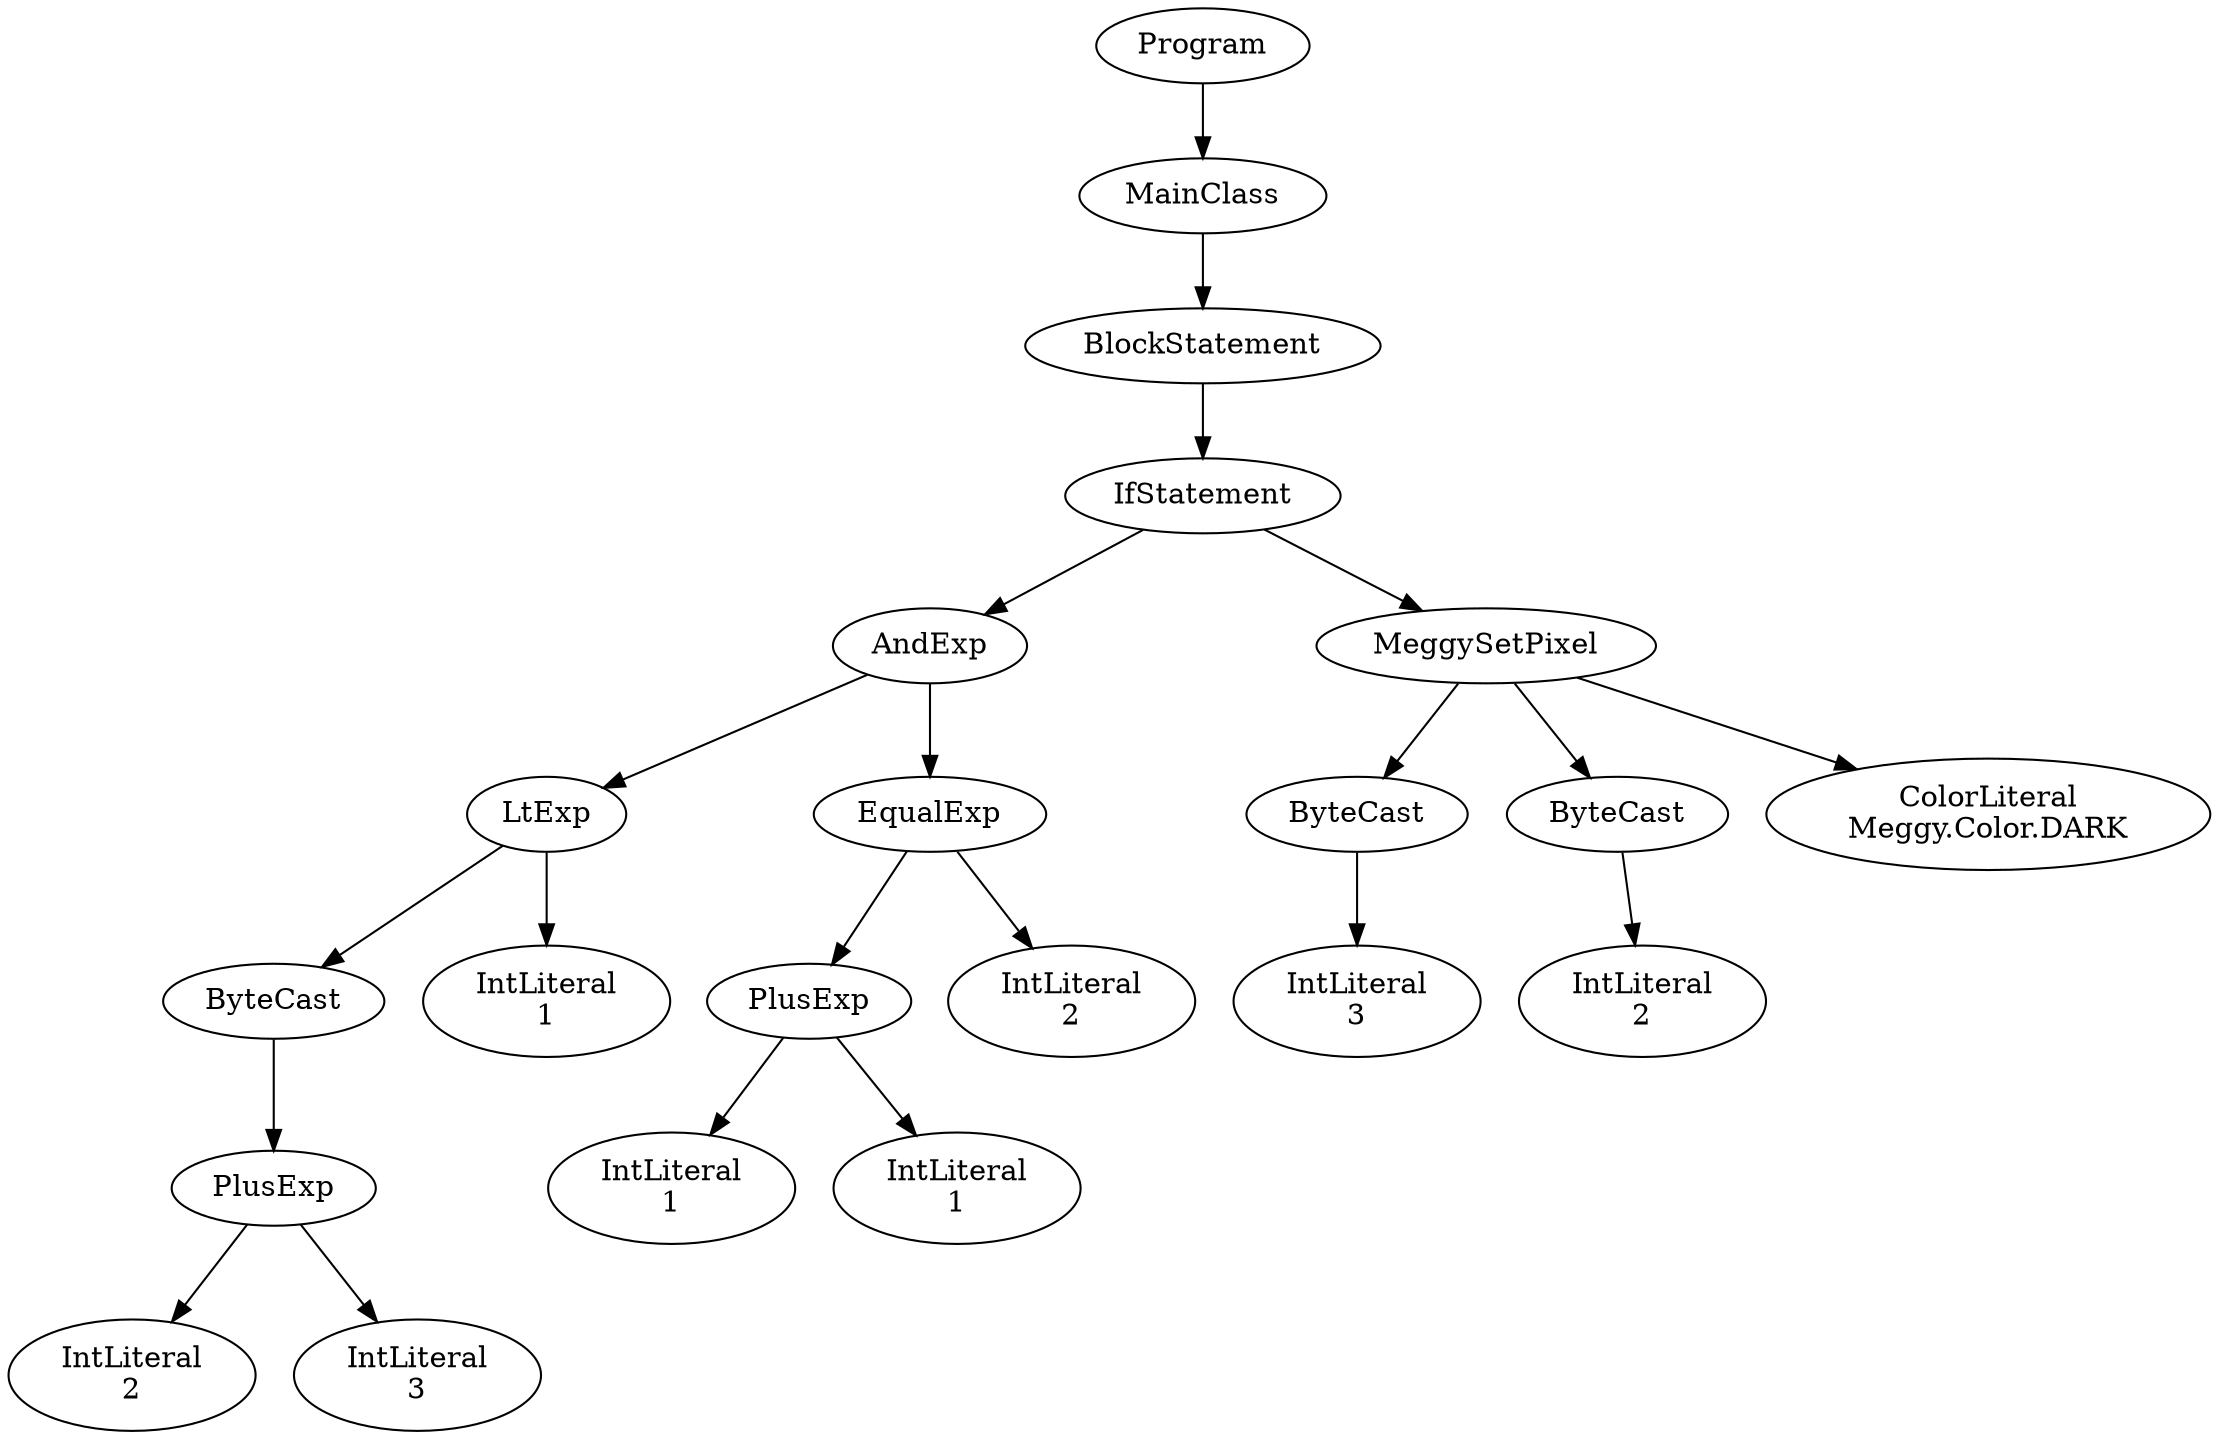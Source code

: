 digraph ASTGraph {
0 [ label="Program" ];
1 [ label="MainClass" ];
0 -> 1
2 [ label="BlockStatement" ];
1 -> 2
3 [ label="IfStatement" ];
2 -> 3
4 [ label="AndExp" ];
3 -> 4
5 [ label="LtExp" ];
4 -> 5
6 [ label="ByteCast" ];
5 -> 6
7 [ label="PlusExp" ];
6 -> 7
8 [ label="IntLiteral\n2" ];
7 -> 8
9 [ label="IntLiteral\n3" ];
7 -> 9
10 [ label="IntLiteral\n1" ];
5 -> 10
11 [ label="EqualExp" ];
4 -> 11
12 [ label="PlusExp" ];
11 -> 12
13 [ label="IntLiteral\n1" ];
12 -> 13
14 [ label="IntLiteral\n1" ];
12 -> 14
15 [ label="IntLiteral\n2" ];
11 -> 15
16 [ label="MeggySetPixel" ];
3 -> 16
17 [ label="ByteCast" ];
16 -> 17
18 [ label="IntLiteral\n3" ];
17 -> 18
19 [ label="ByteCast" ];
16 -> 19
20 [ label="IntLiteral\n2" ];
19 -> 20
21 [ label="ColorLiteral\nMeggy.Color.DARK" ];
16 -> 21
}
